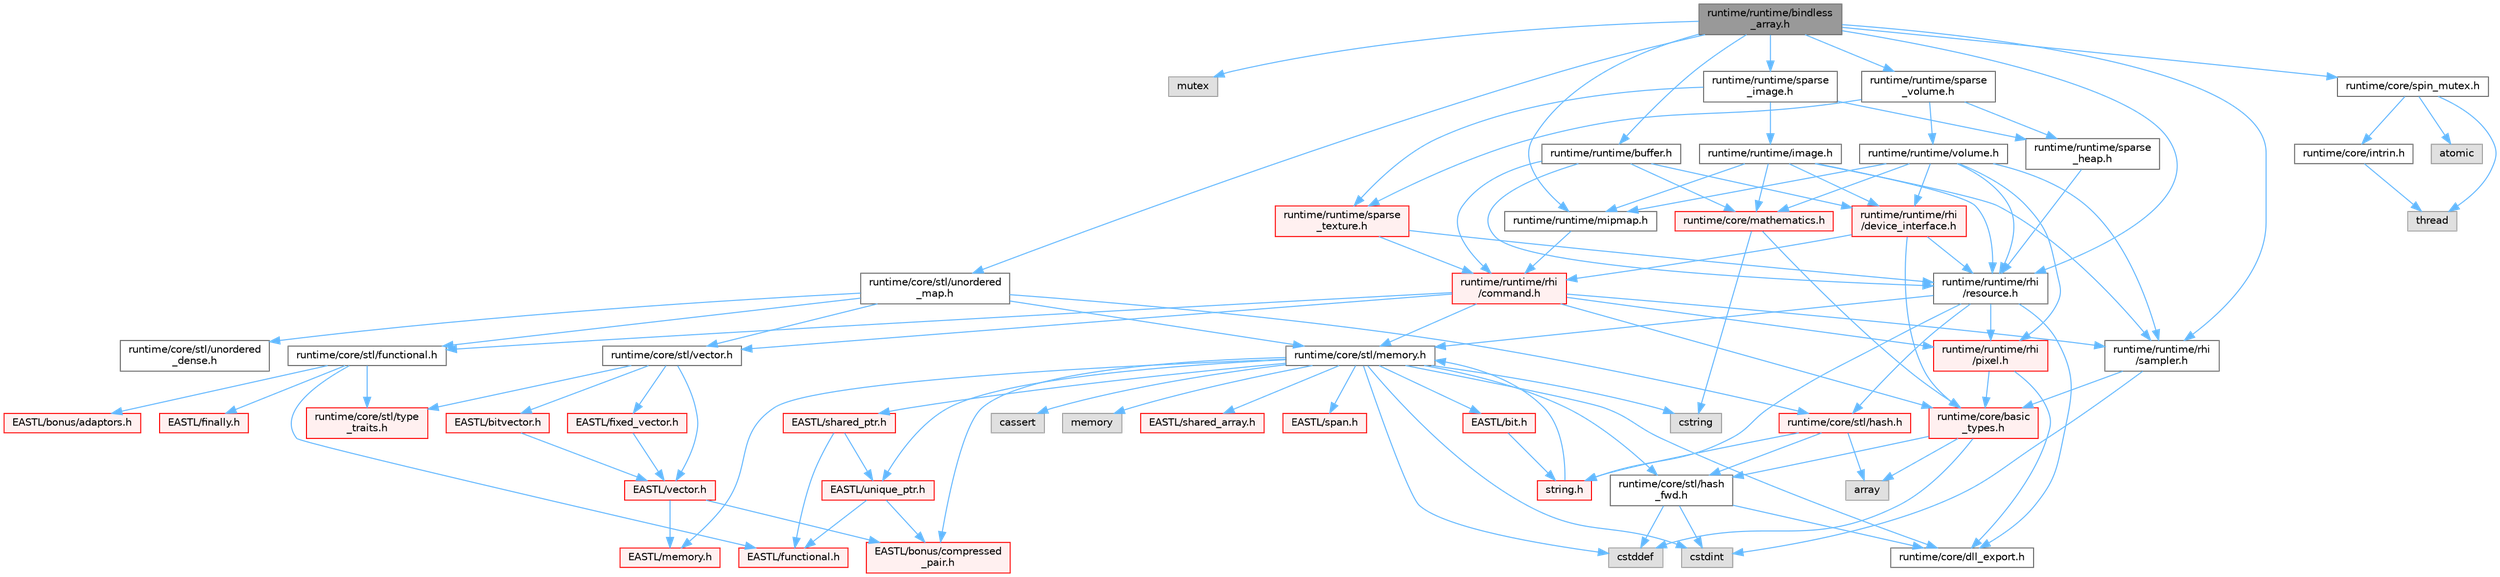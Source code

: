 digraph "runtime/runtime/bindless_array.h"
{
 // LATEX_PDF_SIZE
  bgcolor="transparent";
  edge [fontname=Helvetica,fontsize=10,labelfontname=Helvetica,labelfontsize=10];
  node [fontname=Helvetica,fontsize=10,shape=box,height=0.2,width=0.4];
  Node1 [id="Node000001",label="runtime/runtime/bindless\l_array.h",height=0.2,width=0.4,color="gray40", fillcolor="grey60", style="filled", fontcolor="black",tooltip=" "];
  Node1 -> Node2 [id="edge105_Node000001_Node000002",color="steelblue1",style="solid",tooltip=" "];
  Node2 [id="Node000002",label="mutex",height=0.2,width=0.4,color="grey60", fillcolor="#E0E0E0", style="filled",tooltip=" "];
  Node1 -> Node3 [id="edge106_Node000001_Node000003",color="steelblue1",style="solid",tooltip=" "];
  Node3 [id="Node000003",label="runtime/core/stl/unordered\l_map.h",height=0.2,width=0.4,color="grey40", fillcolor="white", style="filled",URL="$core_2stl_2unordered__map_8h.html",tooltip=" "];
  Node3 -> Node4 [id="edge107_Node000003_Node000004",color="steelblue1",style="solid",tooltip=" "];
  Node4 [id="Node000004",label="runtime/core/stl/memory.h",height=0.2,width=0.4,color="grey40", fillcolor="white", style="filled",URL="$core_2stl_2memory_8h.html",tooltip=" "];
  Node4 -> Node5 [id="edge108_Node000004_Node000005",color="steelblue1",style="solid",tooltip=" "];
  Node5 [id="Node000005",label="cstddef",height=0.2,width=0.4,color="grey60", fillcolor="#E0E0E0", style="filled",tooltip=" "];
  Node4 -> Node6 [id="edge109_Node000004_Node000006",color="steelblue1",style="solid",tooltip=" "];
  Node6 [id="Node000006",label="cstdint",height=0.2,width=0.4,color="grey60", fillcolor="#E0E0E0", style="filled",tooltip=" "];
  Node4 -> Node7 [id="edge110_Node000004_Node000007",color="steelblue1",style="solid",tooltip=" "];
  Node7 [id="Node000007",label="cassert",height=0.2,width=0.4,color="grey60", fillcolor="#E0E0E0", style="filled",tooltip=" "];
  Node4 -> Node8 [id="edge111_Node000004_Node000008",color="steelblue1",style="solid",tooltip=" "];
  Node8 [id="Node000008",label="memory",height=0.2,width=0.4,color="grey60", fillcolor="#E0E0E0", style="filled",tooltip=" "];
  Node4 -> Node9 [id="edge112_Node000004_Node000009",color="steelblue1",style="solid",tooltip=" "];
  Node9 [id="Node000009",label="cstring",height=0.2,width=0.4,color="grey60", fillcolor="#E0E0E0", style="filled",tooltip=" "];
  Node4 -> Node10 [id="edge113_Node000004_Node000010",color="steelblue1",style="solid",tooltip=" "];
  Node10 [id="Node000010",label="EASTL/bit.h",height=0.2,width=0.4,color="red", fillcolor="#FFF0F0", style="filled",URL="$bit_8h.html",tooltip=" "];
  Node10 -> Node31 [id="edge114_Node000010_Node000031",color="steelblue1",style="solid",tooltip=" "];
  Node31 [id="Node000031",label="string.h",height=0.2,width=0.4,color="red", fillcolor="#FFF0F0", style="filled",URL="$string_8h.html",tooltip=" "];
  Node31 -> Node4 [id="edge115_Node000031_Node000004",color="steelblue1",style="solid",tooltip=" "];
  Node4 -> Node34 [id="edge116_Node000004_Node000034",color="steelblue1",style="solid",tooltip=" "];
  Node34 [id="Node000034",label="EASTL/memory.h",height=0.2,width=0.4,color="red", fillcolor="#FFF0F0", style="filled",URL="$_e_a_s_t_l_2include_2_e_a_s_t_l_2memory_8h.html",tooltip=" "];
  Node4 -> Node62 [id="edge117_Node000004_Node000062",color="steelblue1",style="solid",tooltip=" "];
  Node62 [id="Node000062",label="EASTL/shared_array.h",height=0.2,width=0.4,color="red", fillcolor="#FFF0F0", style="filled",URL="$shared__array_8h.html",tooltip=" "];
  Node4 -> Node65 [id="edge118_Node000004_Node000065",color="steelblue1",style="solid",tooltip=" "];
  Node65 [id="Node000065",label="EASTL/unique_ptr.h",height=0.2,width=0.4,color="red", fillcolor="#FFF0F0", style="filled",URL="$unique__ptr_8h.html",tooltip=" "];
  Node65 -> Node66 [id="edge119_Node000065_Node000066",color="steelblue1",style="solid",tooltip=" "];
  Node66 [id="Node000066",label="EASTL/bonus/compressed\l_pair.h",height=0.2,width=0.4,color="red", fillcolor="#FFF0F0", style="filled",URL="$compressed__pair_8h.html",tooltip=" "];
  Node65 -> Node44 [id="edge120_Node000065_Node000044",color="steelblue1",style="solid",tooltip=" "];
  Node44 [id="Node000044",label="EASTL/functional.h",height=0.2,width=0.4,color="red", fillcolor="#FFF0F0", style="filled",URL="$_e_a_s_t_l_2include_2_e_a_s_t_l_2functional_8h.html",tooltip=" "];
  Node4 -> Node68 [id="edge121_Node000004_Node000068",color="steelblue1",style="solid",tooltip=" "];
  Node68 [id="Node000068",label="EASTL/shared_ptr.h",height=0.2,width=0.4,color="red", fillcolor="#FFF0F0", style="filled",URL="$shared__ptr_8h.html",tooltip=" "];
  Node68 -> Node65 [id="edge122_Node000068_Node000065",color="steelblue1",style="solid",tooltip=" "];
  Node68 -> Node44 [id="edge123_Node000068_Node000044",color="steelblue1",style="solid",tooltip=" "];
  Node4 -> Node148 [id="edge124_Node000004_Node000148",color="steelblue1",style="solid",tooltip=" "];
  Node148 [id="Node000148",label="EASTL/span.h",height=0.2,width=0.4,color="red", fillcolor="#FFF0F0", style="filled",URL="$span_8h.html",tooltip=" "];
  Node4 -> Node66 [id="edge125_Node000004_Node000066",color="steelblue1",style="solid",tooltip=" "];
  Node4 -> Node151 [id="edge126_Node000004_Node000151",color="steelblue1",style="solid",tooltip=" "];
  Node151 [id="Node000151",label="runtime/core/dll_export.h",height=0.2,width=0.4,color="grey40", fillcolor="white", style="filled",URL="$dll__export_8h.html",tooltip=" "];
  Node4 -> Node152 [id="edge127_Node000004_Node000152",color="steelblue1",style="solid",tooltip=" "];
  Node152 [id="Node000152",label="runtime/core/stl/hash\l_fwd.h",height=0.2,width=0.4,color="grey40", fillcolor="white", style="filled",URL="$hash__fwd_8h.html",tooltip=" "];
  Node152 -> Node5 [id="edge128_Node000152_Node000005",color="steelblue1",style="solid",tooltip=" "];
  Node152 -> Node6 [id="edge129_Node000152_Node000006",color="steelblue1",style="solid",tooltip=" "];
  Node152 -> Node151 [id="edge130_Node000152_Node000151",color="steelblue1",style="solid",tooltip=" "];
  Node3 -> Node153 [id="edge131_Node000003_Node000153",color="steelblue1",style="solid",tooltip=" "];
  Node153 [id="Node000153",label="runtime/core/stl/vector.h",height=0.2,width=0.4,color="grey40", fillcolor="white", style="filled",URL="$core_2stl_2vector_8h.html",tooltip=" "];
  Node153 -> Node154 [id="edge132_Node000153_Node000154",color="steelblue1",style="solid",tooltip=" "];
  Node154 [id="Node000154",label="EASTL/vector.h",height=0.2,width=0.4,color="red", fillcolor="#FFF0F0", style="filled",URL="$_e_a_s_t_l_2include_2_e_a_s_t_l_2vector_8h.html",tooltip=" "];
  Node154 -> Node66 [id="edge133_Node000154_Node000066",color="steelblue1",style="solid",tooltip=" "];
  Node154 -> Node34 [id="edge134_Node000154_Node000034",color="steelblue1",style="solid",tooltip=" "];
  Node153 -> Node155 [id="edge135_Node000153_Node000155",color="steelblue1",style="solid",tooltip=" "];
  Node155 [id="Node000155",label="EASTL/fixed_vector.h",height=0.2,width=0.4,color="red", fillcolor="#FFF0F0", style="filled",URL="$fixed__vector_8h.html",tooltip=" "];
  Node155 -> Node154 [id="edge136_Node000155_Node000154",color="steelblue1",style="solid",tooltip=" "];
  Node153 -> Node157 [id="edge137_Node000153_Node000157",color="steelblue1",style="solid",tooltip=" "];
  Node157 [id="Node000157",label="EASTL/bitvector.h",height=0.2,width=0.4,color="red", fillcolor="#FFF0F0", style="filled",URL="$bitvector_8h.html",tooltip=" "];
  Node157 -> Node154 [id="edge138_Node000157_Node000154",color="steelblue1",style="solid",tooltip=" "];
  Node153 -> Node159 [id="edge139_Node000153_Node000159",color="steelblue1",style="solid",tooltip=" "];
  Node159 [id="Node000159",label="runtime/core/stl/type\l_traits.h",height=0.2,width=0.4,color="red", fillcolor="#FFF0F0", style="filled",URL="$core_2stl_2type__traits_8h.html",tooltip=" "];
  Node3 -> Node160 [id="edge140_Node000003_Node000160",color="steelblue1",style="solid",tooltip=" "];
  Node160 [id="Node000160",label="runtime/core/stl/functional.h",height=0.2,width=0.4,color="grey40", fillcolor="white", style="filled",URL="$core_2stl_2functional_8h.html",tooltip=" "];
  Node160 -> Node159 [id="edge141_Node000160_Node000159",color="steelblue1",style="solid",tooltip=" "];
  Node160 -> Node161 [id="edge142_Node000160_Node000161",color="steelblue1",style="solid",tooltip=" "];
  Node161 [id="Node000161",label="EASTL/finally.h",height=0.2,width=0.4,color="red", fillcolor="#FFF0F0", style="filled",URL="$finally_8h.html",tooltip=" "];
  Node160 -> Node44 [id="edge143_Node000160_Node000044",color="steelblue1",style="solid",tooltip=" "];
  Node160 -> Node162 [id="edge144_Node000160_Node000162",color="steelblue1",style="solid",tooltip=" "];
  Node162 [id="Node000162",label="EASTL/bonus/adaptors.h",height=0.2,width=0.4,color="red", fillcolor="#FFF0F0", style="filled",URL="$adaptors_8h.html",tooltip=" "];
  Node3 -> Node163 [id="edge145_Node000003_Node000163",color="steelblue1",style="solid",tooltip=" "];
  Node163 [id="Node000163",label="runtime/core/stl/hash.h",height=0.2,width=0.4,color="red", fillcolor="#FFF0F0", style="filled",URL="$hash_8h.html",tooltip=" "];
  Node163 -> Node150 [id="edge146_Node000163_Node000150",color="steelblue1",style="solid",tooltip=" "];
  Node150 [id="Node000150",label="array",height=0.2,width=0.4,color="grey60", fillcolor="#E0E0E0", style="filled",tooltip=" "];
  Node163 -> Node152 [id="edge147_Node000163_Node000152",color="steelblue1",style="solid",tooltip=" "];
  Node163 -> Node31 [id="edge148_Node000163_Node000031",color="steelblue1",style="solid",tooltip=" "];
  Node3 -> Node174 [id="edge149_Node000003_Node000174",color="steelblue1",style="solid",tooltip=" "];
  Node174 [id="Node000174",label="runtime/core/stl/unordered\l_dense.h",height=0.2,width=0.4,color="grey40", fillcolor="white", style="filled",URL="$unordered__dense_8h.html",tooltip=" "];
  Node1 -> Node175 [id="edge150_Node000001_Node000175",color="steelblue1",style="solid",tooltip=" "];
  Node175 [id="Node000175",label="runtime/core/spin_mutex.h",height=0.2,width=0.4,color="grey40", fillcolor="white", style="filled",URL="$spin__mutex_8h.html",tooltip=" "];
  Node175 -> Node176 [id="edge151_Node000175_Node000176",color="steelblue1",style="solid",tooltip=" "];
  Node176 [id="Node000176",label="atomic",height=0.2,width=0.4,color="grey60", fillcolor="#E0E0E0", style="filled",tooltip=" "];
  Node175 -> Node177 [id="edge152_Node000175_Node000177",color="steelblue1",style="solid",tooltip=" "];
  Node177 [id="Node000177",label="thread",height=0.2,width=0.4,color="grey60", fillcolor="#E0E0E0", style="filled",tooltip=" "];
  Node175 -> Node178 [id="edge153_Node000175_Node000178",color="steelblue1",style="solid",tooltip=" "];
  Node178 [id="Node000178",label="runtime/core/intrin.h",height=0.2,width=0.4,color="grey40", fillcolor="white", style="filled",URL="$intrin_8h.html",tooltip=" "];
  Node178 -> Node177 [id="edge154_Node000178_Node000177",color="steelblue1",style="solid",tooltip=" "];
  Node1 -> Node179 [id="edge155_Node000001_Node000179",color="steelblue1",style="solid",tooltip=" "];
  Node179 [id="Node000179",label="runtime/runtime/rhi\l/sampler.h",height=0.2,width=0.4,color="grey40", fillcolor="white", style="filled",URL="$sampler_8h.html",tooltip=" "];
  Node179 -> Node6 [id="edge156_Node000179_Node000006",color="steelblue1",style="solid",tooltip=" "];
  Node179 -> Node180 [id="edge157_Node000179_Node000180",color="steelblue1",style="solid",tooltip=" "];
  Node180 [id="Node000180",label="runtime/core/basic\l_types.h",height=0.2,width=0.4,color="red", fillcolor="#FFF0F0", style="filled",URL="$basic__types_8h.html",tooltip=" "];
  Node180 -> Node5 [id="edge158_Node000180_Node000005",color="steelblue1",style="solid",tooltip=" "];
  Node180 -> Node150 [id="edge159_Node000180_Node000150",color="steelblue1",style="solid",tooltip=" "];
  Node180 -> Node152 [id="edge160_Node000180_Node000152",color="steelblue1",style="solid",tooltip=" "];
  Node1 -> Node184 [id="edge161_Node000001_Node000184",color="steelblue1",style="solid",tooltip=" "];
  Node184 [id="Node000184",label="runtime/runtime/mipmap.h",height=0.2,width=0.4,color="grey40", fillcolor="white", style="filled",URL="$mipmap_8h.html",tooltip=" "];
  Node184 -> Node185 [id="edge162_Node000184_Node000185",color="steelblue1",style="solid",tooltip=" "];
  Node185 [id="Node000185",label="runtime/runtime/rhi\l/command.h",height=0.2,width=0.4,color="red", fillcolor="#FFF0F0", style="filled",URL="$command_8h.html",tooltip=" "];
  Node185 -> Node180 [id="edge163_Node000185_Node000180",color="steelblue1",style="solid",tooltip=" "];
  Node185 -> Node153 [id="edge164_Node000185_Node000153",color="steelblue1",style="solid",tooltip=" "];
  Node185 -> Node4 [id="edge165_Node000185_Node000004",color="steelblue1",style="solid",tooltip=" "];
  Node185 -> Node160 [id="edge166_Node000185_Node000160",color="steelblue1",style="solid",tooltip=" "];
  Node185 -> Node194 [id="edge167_Node000185_Node000194",color="steelblue1",style="solid",tooltip=" "];
  Node194 [id="Node000194",label="runtime/runtime/rhi\l/pixel.h",height=0.2,width=0.4,color="red", fillcolor="#FFF0F0", style="filled",URL="$pixel_8h.html",tooltip=" "];
  Node194 -> Node151 [id="edge168_Node000194_Node000151",color="steelblue1",style="solid",tooltip=" "];
  Node194 -> Node180 [id="edge169_Node000194_Node000180",color="steelblue1",style="solid",tooltip=" "];
  Node185 -> Node179 [id="edge170_Node000185_Node000179",color="steelblue1",style="solid",tooltip=" "];
  Node1 -> Node200 [id="edge171_Node000001_Node000200",color="steelblue1",style="solid",tooltip=" "];
  Node200 [id="Node000200",label="runtime/runtime/rhi\l/resource.h",height=0.2,width=0.4,color="grey40", fillcolor="white", style="filled",URL="$runtime_2rhi_2resource_8h.html",tooltip=" "];
  Node200 -> Node151 [id="edge172_Node000200_Node000151",color="steelblue1",style="solid",tooltip=" "];
  Node200 -> Node4 [id="edge173_Node000200_Node000004",color="steelblue1",style="solid",tooltip=" "];
  Node200 -> Node31 [id="edge174_Node000200_Node000031",color="steelblue1",style="solid",tooltip=" "];
  Node200 -> Node163 [id="edge175_Node000200_Node000163",color="steelblue1",style="solid",tooltip=" "];
  Node200 -> Node194 [id="edge176_Node000200_Node000194",color="steelblue1",style="solid",tooltip=" "];
  Node1 -> Node201 [id="edge177_Node000001_Node000201",color="steelblue1",style="solid",tooltip=" "];
  Node201 [id="Node000201",label="runtime/runtime/buffer.h",height=0.2,width=0.4,color="grey40", fillcolor="white", style="filled",URL="$buffer_8h.html",tooltip=" "];
  Node201 -> Node202 [id="edge178_Node000201_Node000202",color="steelblue1",style="solid",tooltip=" "];
  Node202 [id="Node000202",label="runtime/core/mathematics.h",height=0.2,width=0.4,color="red", fillcolor="#FFF0F0", style="filled",URL="$mathematics_8h.html",tooltip=" "];
  Node202 -> Node9 [id="edge179_Node000202_Node000009",color="steelblue1",style="solid",tooltip=" "];
  Node202 -> Node180 [id="edge180_Node000202_Node000180",color="steelblue1",style="solid",tooltip=" "];
  Node201 -> Node185 [id="edge181_Node000201_Node000185",color="steelblue1",style="solid",tooltip=" "];
  Node201 -> Node200 [id="edge182_Node000201_Node000200",color="steelblue1",style="solid",tooltip=" "];
  Node201 -> Node205 [id="edge183_Node000201_Node000205",color="steelblue1",style="solid",tooltip=" "];
  Node205 [id="Node000205",label="runtime/runtime/rhi\l/device_interface.h",height=0.2,width=0.4,color="red", fillcolor="#FFF0F0", style="filled",URL="$device__interface_8h.html",tooltip=" "];
  Node205 -> Node180 [id="edge184_Node000205_Node000180",color="steelblue1",style="solid",tooltip=" "];
  Node205 -> Node200 [id="edge185_Node000205_Node000200",color="steelblue1",style="solid",tooltip=" "];
  Node205 -> Node185 [id="edge186_Node000205_Node000185",color="steelblue1",style="solid",tooltip=" "];
  Node1 -> Node221 [id="edge187_Node000001_Node000221",color="steelblue1",style="solid",tooltip=" "];
  Node221 [id="Node000221",label="runtime/runtime/sparse\l_image.h",height=0.2,width=0.4,color="grey40", fillcolor="white", style="filled",URL="$sparse__image_8h.html",tooltip=" "];
  Node221 -> Node222 [id="edge188_Node000221_Node000222",color="steelblue1",style="solid",tooltip=" "];
  Node222 [id="Node000222",label="runtime/runtime/image.h",height=0.2,width=0.4,color="grey40", fillcolor="white", style="filled",URL="$image_8h.html",tooltip=" "];
  Node222 -> Node202 [id="edge189_Node000222_Node000202",color="steelblue1",style="solid",tooltip=" "];
  Node222 -> Node200 [id="edge190_Node000222_Node000200",color="steelblue1",style="solid",tooltip=" "];
  Node222 -> Node184 [id="edge191_Node000222_Node000184",color="steelblue1",style="solid",tooltip=" "];
  Node222 -> Node179 [id="edge192_Node000222_Node000179",color="steelblue1",style="solid",tooltip=" "];
  Node222 -> Node205 [id="edge193_Node000222_Node000205",color="steelblue1",style="solid",tooltip=" "];
  Node221 -> Node223 [id="edge194_Node000221_Node000223",color="steelblue1",style="solid",tooltip=" "];
  Node223 [id="Node000223",label="runtime/runtime/sparse\l_texture.h",height=0.2,width=0.4,color="red", fillcolor="#FFF0F0", style="filled",URL="$sparse__texture_8h.html",tooltip=" "];
  Node223 -> Node200 [id="edge195_Node000223_Node000200",color="steelblue1",style="solid",tooltip=" "];
  Node223 -> Node185 [id="edge196_Node000223_Node000185",color="steelblue1",style="solid",tooltip=" "];
  Node221 -> Node225 [id="edge197_Node000221_Node000225",color="steelblue1",style="solid",tooltip=" "];
  Node225 [id="Node000225",label="runtime/runtime/sparse\l_heap.h",height=0.2,width=0.4,color="grey40", fillcolor="white", style="filled",URL="$sparse__heap_8h.html",tooltip=" "];
  Node225 -> Node200 [id="edge198_Node000225_Node000200",color="steelblue1",style="solid",tooltip=" "];
  Node1 -> Node226 [id="edge199_Node000001_Node000226",color="steelblue1",style="solid",tooltip=" "];
  Node226 [id="Node000226",label="runtime/runtime/sparse\l_volume.h",height=0.2,width=0.4,color="grey40", fillcolor="white", style="filled",URL="$sparse__volume_8h.html",tooltip=" "];
  Node226 -> Node227 [id="edge200_Node000226_Node000227",color="steelblue1",style="solid",tooltip=" "];
  Node227 [id="Node000227",label="runtime/runtime/volume.h",height=0.2,width=0.4,color="grey40", fillcolor="white", style="filled",URL="$volume_8h.html",tooltip=" "];
  Node227 -> Node202 [id="edge201_Node000227_Node000202",color="steelblue1",style="solid",tooltip=" "];
  Node227 -> Node194 [id="edge202_Node000227_Node000194",color="steelblue1",style="solid",tooltip=" "];
  Node227 -> Node200 [id="edge203_Node000227_Node000200",color="steelblue1",style="solid",tooltip=" "];
  Node227 -> Node184 [id="edge204_Node000227_Node000184",color="steelblue1",style="solid",tooltip=" "];
  Node227 -> Node179 [id="edge205_Node000227_Node000179",color="steelblue1",style="solid",tooltip=" "];
  Node227 -> Node205 [id="edge206_Node000227_Node000205",color="steelblue1",style="solid",tooltip=" "];
  Node226 -> Node223 [id="edge207_Node000226_Node000223",color="steelblue1",style="solid",tooltip=" "];
  Node226 -> Node225 [id="edge208_Node000226_Node000225",color="steelblue1",style="solid",tooltip=" "];
}
